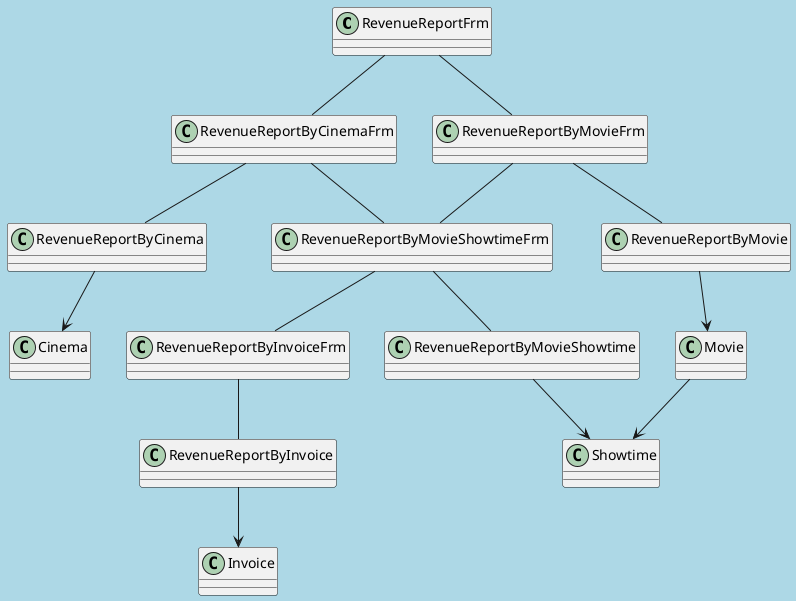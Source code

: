 @startuml
skinparam backgroundColor #add8e6
skinparam classAttributeIconSize 0

class RevenueReportFrm
class RevenueReportByCinemaFrm
class RevenueReportByMovieFrm
class RevenueReportByMovieShowtimeFrm
class RevenueReportByInvoiceFrm

class RevenueReportByCinema
class RevenueReportByMovie
class RevenueReportByMovieShowtime
class RevenueReportByInvoice

class Cinema
class Movie
class Showtime
class Invoice

RevenueReportFrm -- RevenueReportByCinemaFrm
RevenueReportFrm -- RevenueReportByMovieFrm
RevenueReportByCinemaFrm -- RevenueReportByMovieShowtimeFrm
RevenueReportByMovieFrm -- RevenueReportByMovieShowtimeFrm
RevenueReportByMovieShowtimeFrm -- RevenueReportByInvoiceFrm

RevenueReportByCinemaFrm -- RevenueReportByCinema
RevenueReportByCinema --> Cinema

RevenueReportByMovieFrm -- RevenueReportByMovie
RevenueReportByMovie --> Movie

RevenueReportByMovieShowtimeFrm -- RevenueReportByMovieShowtime
RevenueReportByMovieShowtime --> Showtime

RevenueReportByInvoiceFrm -- RevenueReportByInvoice
RevenueReportByInvoice --> Invoice

Movie --> Showtime

@enduml

